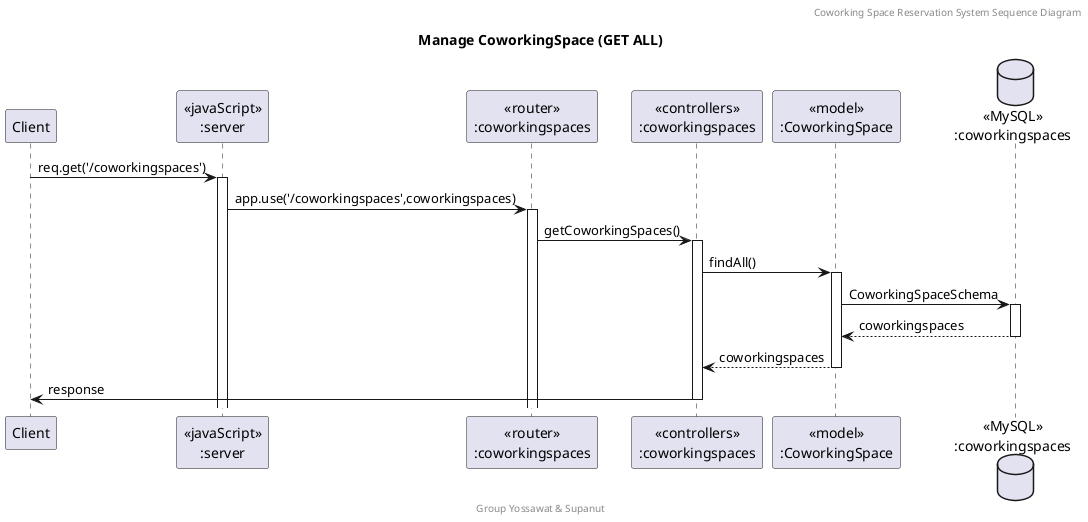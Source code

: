 @startuml Manage CoworkingSpace (GET ALL)

header Coworking Space Reservation System Sequence Diagram
footer Group Yossawat & Supanut
title "Manage CoworkingSpace (GET ALL)"

participant "Client" as client
participant "<<javaScript>>\n:server" as server
participant "<<router>>\n:coworkingspaces" as routerCoworkingSpaces
participant "<<controllers>>\n:coworkingspaces" as controllersCoworkingSpaces
participant "<<model>>\n:CoworkingSpace" as modelCoworkingSpace
database "<<MySQL>>\n:coworkingspaces" as CoworkingSpacesDatabase

client->server ++:req.get('/coworkingspaces')
server->routerCoworkingSpaces ++:app.use('/coworkingspaces',coworkingspaces)
routerCoworkingSpaces -> controllersCoworkingSpaces ++:getCoworkingSpaces()
controllersCoworkingSpaces-> modelCoworkingSpace ++:findAll()
modelCoworkingSpace -> CoworkingSpacesDatabase ++: CoworkingSpaceSchema
CoworkingSpacesDatabase --> modelCoworkingSpace --: coworkingspaces
controllersCoworkingSpaces <-- modelCoworkingSpace --:coworkingspaces
controllersCoworkingSpaces->client --:response

@enduml
